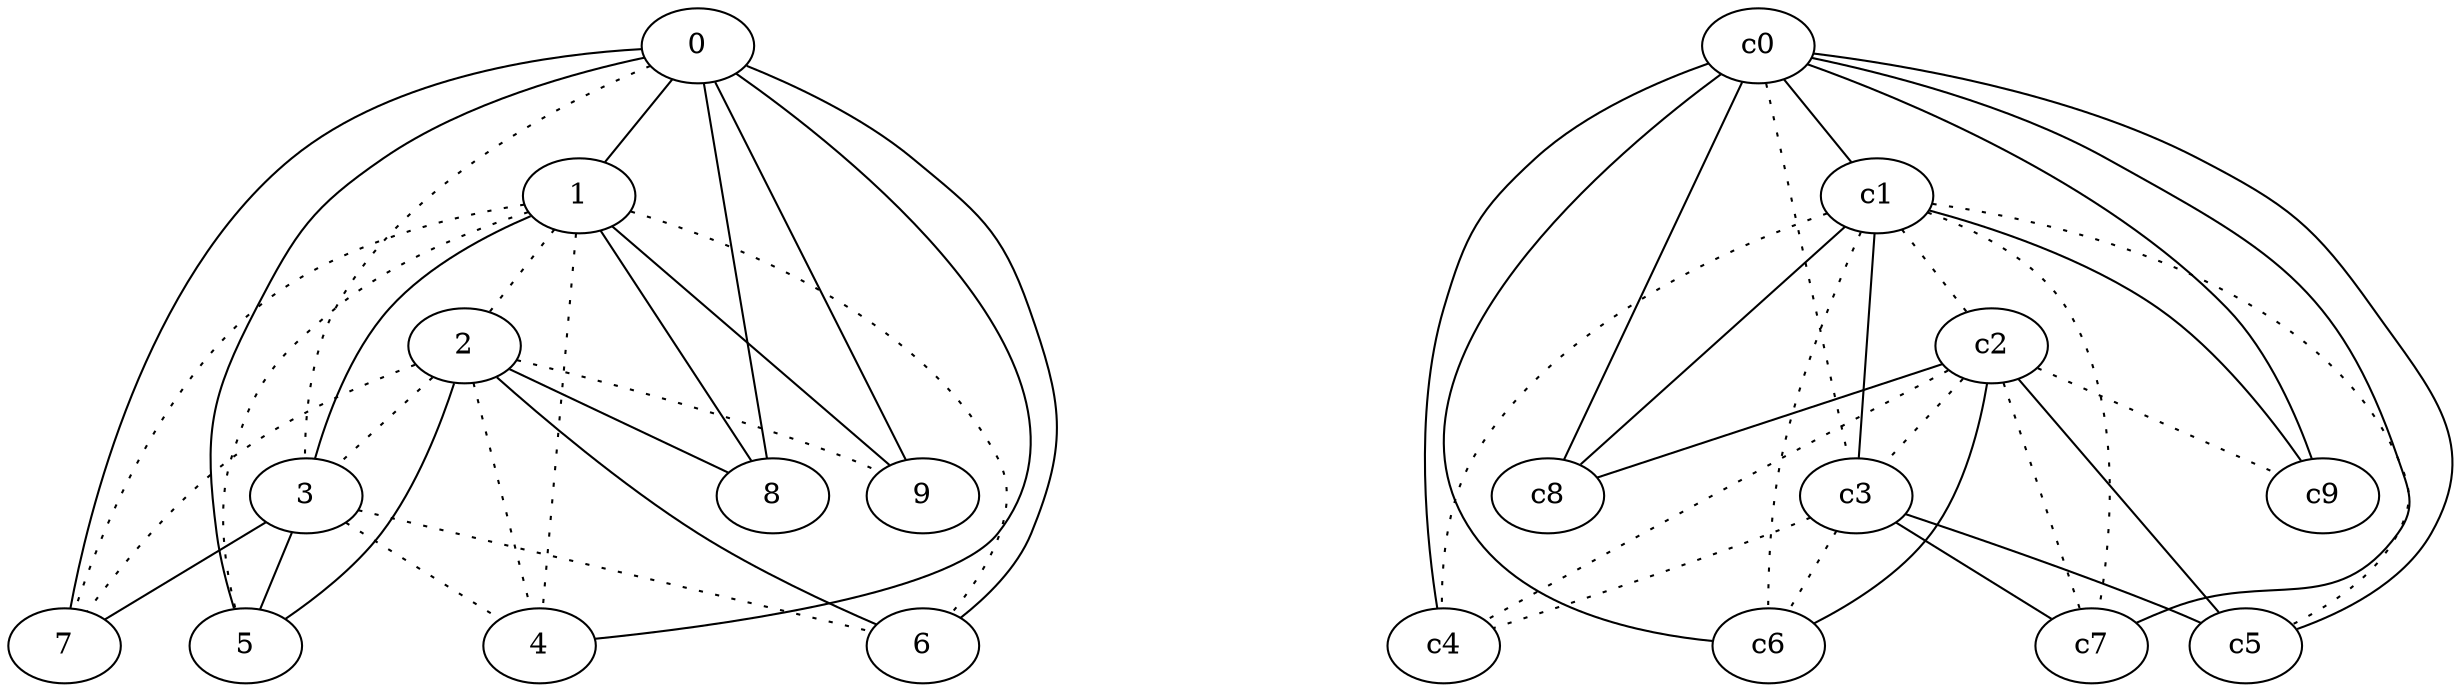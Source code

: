 graph {
a0[label=0];
a1[label=1];
a2[label=2];
a3[label=3];
a4[label=4];
a5[label=5];
a6[label=6];
a7[label=7];
a8[label=8];
a9[label=9];
a0 -- a1;
a0 -- a3 [style=dotted];
a0 -- a4;
a0 -- a5;
a0 -- a6;
a0 -- a7;
a0 -- a8;
a0 -- a9;
a1 -- a2 [style=dotted];
a1 -- a3;
a1 -- a4 [style=dotted];
a1 -- a5 [style=dotted];
a1 -- a6 [style=dotted];
a1 -- a7 [style=dotted];
a1 -- a8;
a1 -- a9;
a2 -- a3 [style=dotted];
a2 -- a4 [style=dotted];
a2 -- a5;
a2 -- a6;
a2 -- a7 [style=dotted];
a2 -- a8;
a2 -- a9 [style=dotted];
a3 -- a4 [style=dotted];
a3 -- a5;
a3 -- a6 [style=dotted];
a3 -- a7;
c0 -- c1;
c0 -- c3 [style=dotted];
c0 -- c4;
c0 -- c5;
c0 -- c6;
c0 -- c7;
c0 -- c8;
c0 -- c9;
c1 -- c2 [style=dotted];
c1 -- c3;
c1 -- c4 [style=dotted];
c1 -- c5 [style=dotted];
c1 -- c6 [style=dotted];
c1 -- c7 [style=dotted];
c1 -- c8;
c1 -- c9;
c2 -- c3 [style=dotted];
c2 -- c4 [style=dotted];
c2 -- c5;
c2 -- c6;
c2 -- c7 [style=dotted];
c2 -- c8;
c2 -- c9 [style=dotted];
c3 -- c4 [style=dotted];
c3 -- c5;
c3 -- c6 [style=dotted];
c3 -- c7;
}
